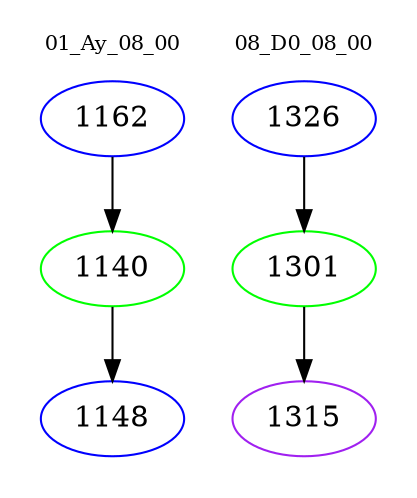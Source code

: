 digraph{
subgraph cluster_0 {
color = white
label = "01_Ay_08_00";
fontsize=10;
T0_1162 [label="1162", color="blue"]
T0_1162 -> T0_1140 [color="black"]
T0_1140 [label="1140", color="green"]
T0_1140 -> T0_1148 [color="black"]
T0_1148 [label="1148", color="blue"]
}
subgraph cluster_1 {
color = white
label = "08_D0_08_00";
fontsize=10;
T1_1326 [label="1326", color="blue"]
T1_1326 -> T1_1301 [color="black"]
T1_1301 [label="1301", color="green"]
T1_1301 -> T1_1315 [color="black"]
T1_1315 [label="1315", color="purple"]
}
}
